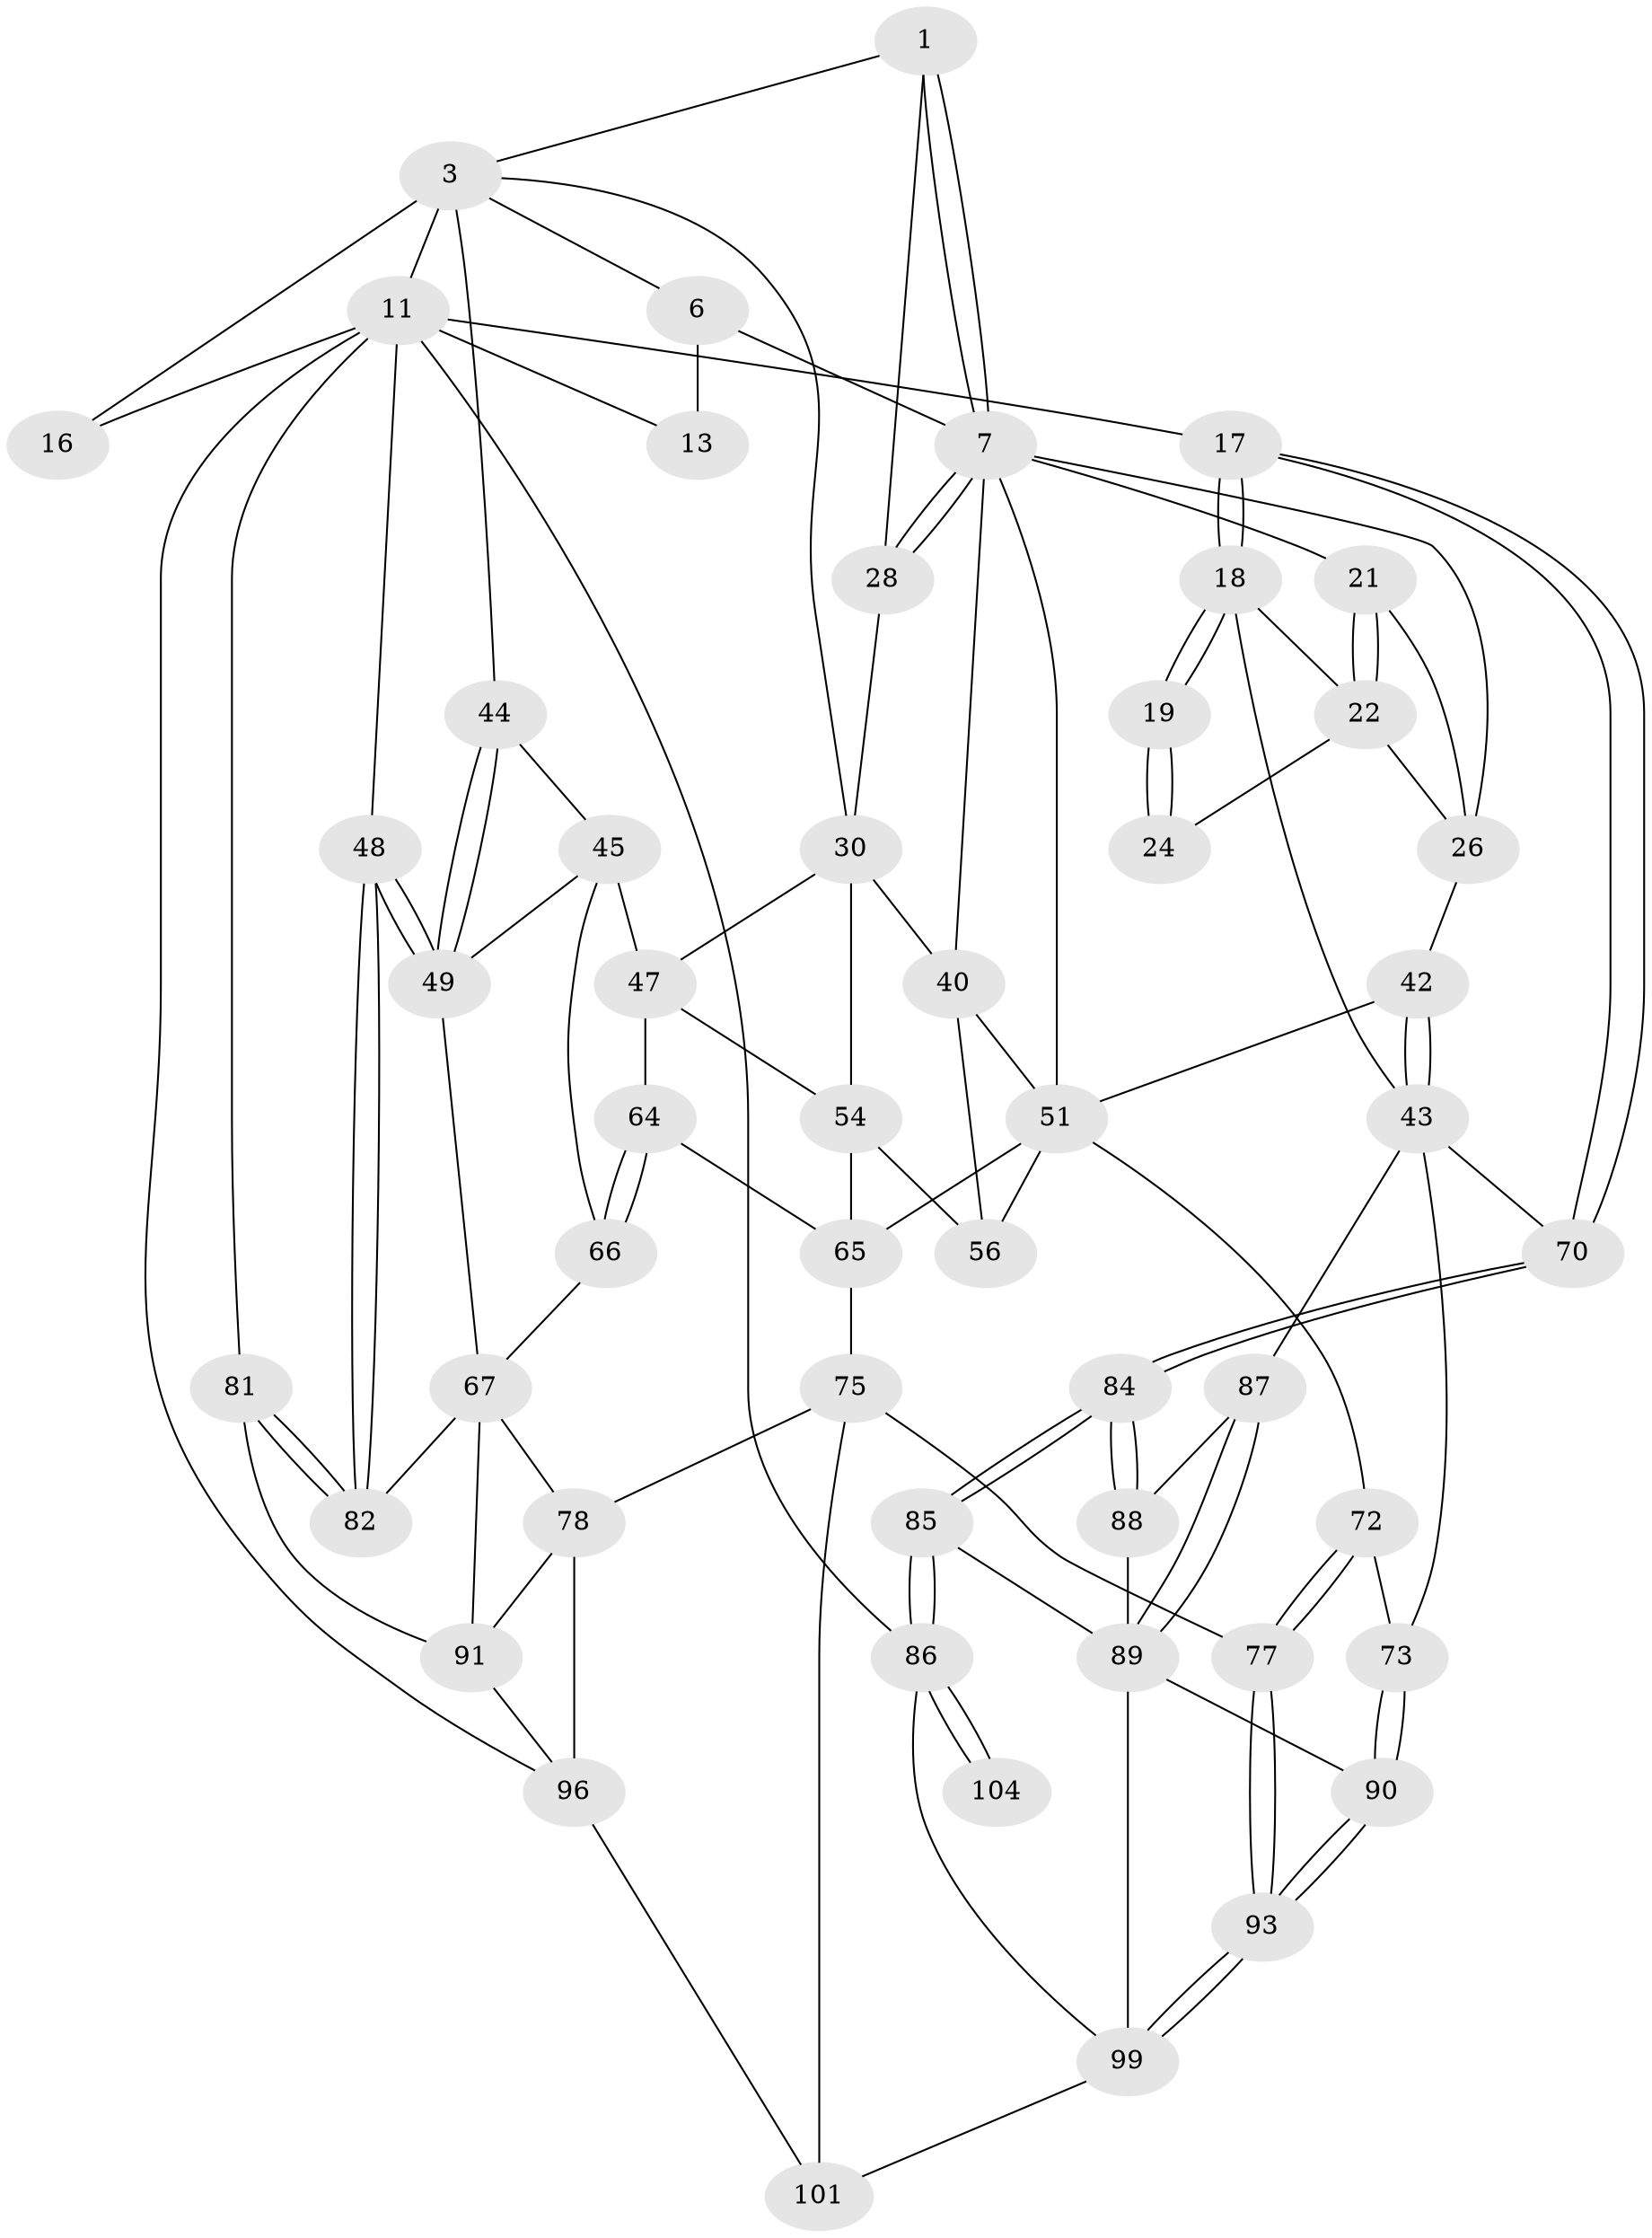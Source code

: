 // original degree distribution, {3: 0.0380952380952381, 4: 0.23809523809523808, 6: 0.24761904761904763, 5: 0.47619047619047616}
// Generated by graph-tools (version 1.1) at 2025/16/03/09/25 04:16:50]
// undirected, 52 vertices, 118 edges
graph export_dot {
graph [start="1"]
  node [color=gray90,style=filled];
  1 [pos="+0.5765410814588734+0",super="+2"];
  3 [pos="+0.6905917255164085+0.07161718012365466",super="+4+27"];
  6 [pos="+0.5646674364807714+0",super="+10"];
  7 [pos="+0.5636306170887339+0.10967204783691915",super="+8"];
  11 [pos="+1+0",super="+12+80+14"];
  13 [pos="+0.23376176451997924+0"];
  16 [pos="+0.8397305213166936+0.08722917951911849"];
  17 [pos="+0+0.3085486818287811"];
  18 [pos="+0+0.28617967508505043",super="+41"];
  19 [pos="+0+0.26240479528971794",super="+20"];
  21 [pos="+0.2699212613351124+0.18287595405118412"];
  22 [pos="+0.2665059122386504+0.21353795254841684",super="+23"];
  24 [pos="+0.1345259746459387+0.1812587874734323"];
  26 [pos="+0.4129206415619753+0.11896154948452199",super="+35"];
  28 [pos="+0.5774137443145074+0.13851763495592237",super="+31"];
  30 [pos="+0.6632498557762556+0.2826641963808248",super="+38"];
  40 [pos="+0.47184440006916417+0.33765840870396113",super="+50"];
  42 [pos="+0.23842159419086004+0.4586579172640713"];
  43 [pos="+0.21884569499516457+0.4656858426457516",super="+69"];
  44 [pos="+0.8924360052382109+0.3503278013116551"];
  45 [pos="+0.8729706903102625+0.3641975201299147",super="+46+61"];
  47 [pos="+0.6656011741935968+0.3212046345692938",super="+57"];
  48 [pos="+1+0.47871946540545096"];
  49 [pos="+1+0.47287947423389026",super="+63"];
  51 [pos="+0.3724835965084864+0.3414395708518051",super="+52"];
  54 [pos="+0.5226813921342949+0.41846950257180615",super="+55"];
  56 [pos="+0.4032333414970925+0.4884030134713"];
  64 [pos="+0.6278027491206264+0.5278386046047783"];
  65 [pos="+0.6104109358561054+0.5362066336979004",super="+71"];
  66 [pos="+0.7760910768897086+0.5979313238198655"];
  67 [pos="+0.9068368085760924+0.5744800982027629",super="+68+83"];
  70 [pos="+0+0.5160405150236007"];
  72 [pos="+0.3085379443337874+0.7063652568714386"];
  73 [pos="+0.305620374914323+0.7063364651395191"];
  75 [pos="+0.477794862151829+0.6903155785986433",super="+76"];
  77 [pos="+0.40641298867474096+0.7144088633589644"];
  78 [pos="+0.7720486436737362+0.699709088802194",super="+92+79"];
  81 [pos="+1+0.9560488342365664"];
  82 [pos="+1+0.6807408477676397"];
  84 [pos="+0+0.6221519316485662"];
  85 [pos="+0+0.671853064202844"];
  86 [pos="+0+1",super="+105"];
  87 [pos="+0.14612566890172818+0.6658203949662619"];
  88 [pos="+0.1058639791385636+0.7747192719149051"];
  89 [pos="+0.19818133242194955+0.7880227309128173",super="+94"];
  90 [pos="+0.2222654547709257+0.7747592226497092"];
  91 [pos="+0.9048741551526639+0.7606595950051442",super="+95"];
  93 [pos="+0.32008797341445505+0.8819284477605921"];
  96 [pos="+0.8805032935410909+0.886055318486332",super="+97"];
  99 [pos="+0.27177041168289967+1",super="+102"];
  101 [pos="+0.37227413947251664+1"];
  104 [pos="+0.029746413346519944+0.9418573067154329"];
  1 -- 7;
  1 -- 7;
  1 -- 3;
  1 -- 28;
  3 -- 16 [weight=2];
  3 -- 11 [weight=2];
  3 -- 6;
  3 -- 44;
  3 -- 30;
  6 -- 13;
  6 -- 7;
  7 -- 28 [weight=2];
  7 -- 28;
  7 -- 51;
  7 -- 21;
  7 -- 40;
  7 -- 26 [weight=2];
  11 -- 17;
  11 -- 13;
  11 -- 86 [weight=2];
  11 -- 81;
  11 -- 48;
  11 -- 16;
  11 -- 96;
  17 -- 18;
  17 -- 18;
  17 -- 70;
  17 -- 70;
  18 -- 19;
  18 -- 19;
  18 -- 43;
  18 -- 22;
  19 -- 24 [weight=2];
  19 -- 24;
  21 -- 22;
  21 -- 22;
  21 -- 26;
  22 -- 24;
  22 -- 26;
  26 -- 42;
  28 -- 30;
  30 -- 40;
  30 -- 54;
  30 -- 47;
  40 -- 56;
  40 -- 51;
  42 -- 43;
  42 -- 43;
  42 -- 51;
  43 -- 73;
  43 -- 70;
  43 -- 87;
  44 -- 45;
  44 -- 49;
  44 -- 49;
  45 -- 66;
  45 -- 47 [weight=2];
  45 -- 49;
  47 -- 64;
  47 -- 54;
  48 -- 49;
  48 -- 49;
  48 -- 82;
  48 -- 82;
  49 -- 67;
  51 -- 65;
  51 -- 56;
  51 -- 72;
  54 -- 56;
  54 -- 65;
  64 -- 65;
  64 -- 66;
  64 -- 66;
  65 -- 75;
  66 -- 67;
  67 -- 78;
  67 -- 91;
  67 -- 82;
  70 -- 84;
  70 -- 84;
  72 -- 73;
  72 -- 77;
  72 -- 77;
  73 -- 90;
  73 -- 90;
  75 -- 78;
  75 -- 77;
  75 -- 101;
  77 -- 93;
  77 -- 93;
  78 -- 96 [weight=2];
  78 -- 91;
  81 -- 82;
  81 -- 82;
  81 -- 91;
  84 -- 85;
  84 -- 85;
  84 -- 88;
  84 -- 88;
  85 -- 86;
  85 -- 86;
  85 -- 89;
  86 -- 104 [weight=2];
  86 -- 104;
  86 -- 99;
  87 -- 88;
  87 -- 89;
  87 -- 89;
  88 -- 89;
  89 -- 90;
  89 -- 99;
  90 -- 93;
  90 -- 93;
  91 -- 96;
  93 -- 99;
  93 -- 99;
  96 -- 101;
  99 -- 101;
}

